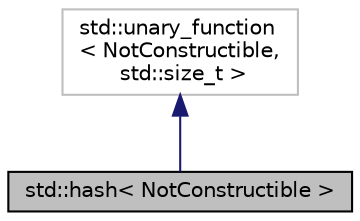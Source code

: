 digraph "std::hash&lt; NotConstructible &gt;"
{
  edge [fontname="Helvetica",fontsize="10",labelfontname="Helvetica",labelfontsize="10"];
  node [fontname="Helvetica",fontsize="10",shape=record];
  Node2 [label="std::hash\< NotConstructible \>",height=0.2,width=0.4,color="black", fillcolor="grey75", style="filled", fontcolor="black"];
  Node3 -> Node2 [dir="back",color="midnightblue",fontsize="10",style="solid",fontname="Helvetica"];
  Node3 [label="std::unary_function\l\< NotConstructible,\l std::size_t \>",height=0.2,width=0.4,color="grey75", fillcolor="white", style="filled"];
}

